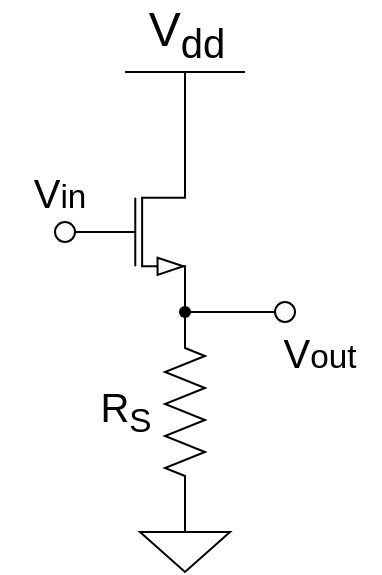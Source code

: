 <mxfile version="24.2.5" type="device">
  <diagram name="第 1 页" id="nbugYtbM5B65um6sW1Ss">
    <mxGraphModel dx="954" dy="663" grid="1" gridSize="10" guides="1" tooltips="1" connect="1" arrows="1" fold="1" page="1" pageScale="1" pageWidth="827" pageHeight="1169" math="0" shadow="0">
      <root>
        <mxCell id="0" />
        <mxCell id="1" parent="0" />
        <mxCell id="YTQBSkUIa9Nu40MfwvIU-2" value="" style="pointerEvents=1;verticalLabelPosition=bottom;shadow=0;dashed=0;align=center;html=1;verticalAlign=top;shape=mxgraph.electrical.resistors.resistor_2;rotation=90;" vertex="1" parent="1">
          <mxGeometry x="232.5" y="270" width="100" height="20" as="geometry" />
        </mxCell>
        <mxCell id="YTQBSkUIa9Nu40MfwvIU-3" value="" style="pointerEvents=1;verticalLabelPosition=bottom;shadow=0;dashed=0;align=center;html=1;verticalAlign=top;shape=mxgraph.electrical.signal_sources.signal_ground;" vertex="1" parent="1">
          <mxGeometry x="260" y="330" width="45" height="30" as="geometry" />
        </mxCell>
        <mxCell id="YTQBSkUIa9Nu40MfwvIU-4" value="V&lt;sub&gt;dd&lt;/sub&gt;" style="verticalLabelPosition=top;verticalAlign=bottom;shape=mxgraph.electrical.signal_sources.vdd;shadow=0;dashed=0;align=center;strokeWidth=1;fontSize=24;html=1;flipV=1;" vertex="1" parent="1">
          <mxGeometry x="252.5" y="110" width="60" height="40" as="geometry" />
        </mxCell>
        <mxCell id="YTQBSkUIa9Nu40MfwvIU-5" value="" style="endArrow=none;html=1;strokeWidth=1;rounded=0;" edge="1" parent="1">
          <mxGeometry width="100" relative="1" as="geometry">
            <mxPoint x="322.5" y="230" as="sourcePoint" />
            <mxPoint x="332.5" y="230" as="targetPoint" />
          </mxGeometry>
        </mxCell>
        <mxCell id="YTQBSkUIa9Nu40MfwvIU-6" value="" style="verticalLabelPosition=bottom;shadow=0;dashed=0;align=center;html=1;verticalAlign=top;strokeWidth=1;shape=ellipse;" vertex="1" parent="1">
          <mxGeometry x="327.5" y="225" width="10" height="10" as="geometry" />
        </mxCell>
        <mxCell id="YTQBSkUIa9Nu40MfwvIU-7" value="" style="endArrow=none;html=1;strokeWidth=1;rounded=0;" edge="1" parent="1" target="YTQBSkUIa9Nu40MfwvIU-8">
          <mxGeometry width="100" relative="1" as="geometry">
            <mxPoint x="282.5" y="230" as="sourcePoint" />
            <mxPoint x="332.5" y="230" as="targetPoint" />
          </mxGeometry>
        </mxCell>
        <mxCell id="YTQBSkUIa9Nu40MfwvIU-8" value="" style="shape=waypoint;sketch=0;fillStyle=solid;size=6;pointerEvents=1;points=[];fillColor=none;resizable=0;rotatable=0;perimeter=centerPerimeter;snapToPoint=1;" vertex="1" parent="1">
          <mxGeometry x="272.5" y="220" width="20" height="20" as="geometry" />
        </mxCell>
        <mxCell id="YTQBSkUIa9Nu40MfwvIU-11" value="" style="endArrow=none;html=1;strokeWidth=1;rounded=0;" edge="1" parent="1" source="YTQBSkUIa9Nu40MfwvIU-8">
          <mxGeometry width="100" relative="1" as="geometry">
            <mxPoint x="282.5" y="230" as="sourcePoint" />
            <mxPoint x="322.5" y="230" as="targetPoint" />
          </mxGeometry>
        </mxCell>
        <mxCell id="YTQBSkUIa9Nu40MfwvIU-13" value="&lt;font style=&quot;font-size: 20px;&quot;&gt;V&lt;/font&gt;&lt;font style=&quot;font-size: 16.667px;&quot;&gt;out&lt;/font&gt;" style="text;html=1;align=center;verticalAlign=middle;whiteSpace=wrap;rounded=0;" vertex="1" parent="1">
          <mxGeometry x="320" y="235" width="60" height="30" as="geometry" />
        </mxCell>
        <mxCell id="YTQBSkUIa9Nu40MfwvIU-14" value="&lt;span style=&quot;font-size: 20px;&quot;&gt;R&lt;sub&gt;S&lt;/sub&gt;&lt;/span&gt;" style="text;html=1;align=center;verticalAlign=middle;whiteSpace=wrap;rounded=0;" vertex="1" parent="1">
          <mxGeometry x="222.5" y="265" width="60" height="30" as="geometry" />
        </mxCell>
        <mxCell id="YTQBSkUIa9Nu40MfwvIU-16" value="" style="verticalLabelPosition=bottom;shadow=0;dashed=0;align=center;html=1;verticalAlign=top;shape=mxgraph.electrical.transistors.nmos;pointerEvents=1;" vertex="1" parent="1">
          <mxGeometry x="222.5" y="140" width="60" height="100" as="geometry" />
        </mxCell>
        <mxCell id="YTQBSkUIa9Nu40MfwvIU-9" value="" style="verticalLabelPosition=bottom;shadow=0;dashed=0;align=center;html=1;verticalAlign=top;strokeWidth=1;shape=ellipse;" vertex="1" parent="1">
          <mxGeometry x="217.5" y="185" width="10" height="10" as="geometry" />
        </mxCell>
        <mxCell id="YTQBSkUIa9Nu40MfwvIU-17" value="&lt;font style=&quot;font-size: 20px;&quot;&gt;V&lt;/font&gt;&lt;font style=&quot;font-size: 16.667px;&quot;&gt;in&lt;/font&gt;" style="text;html=1;align=center;verticalAlign=middle;whiteSpace=wrap;rounded=0;" vertex="1" parent="1">
          <mxGeometry x="190" y="155" width="60" height="30" as="geometry" />
        </mxCell>
      </root>
    </mxGraphModel>
  </diagram>
</mxfile>
